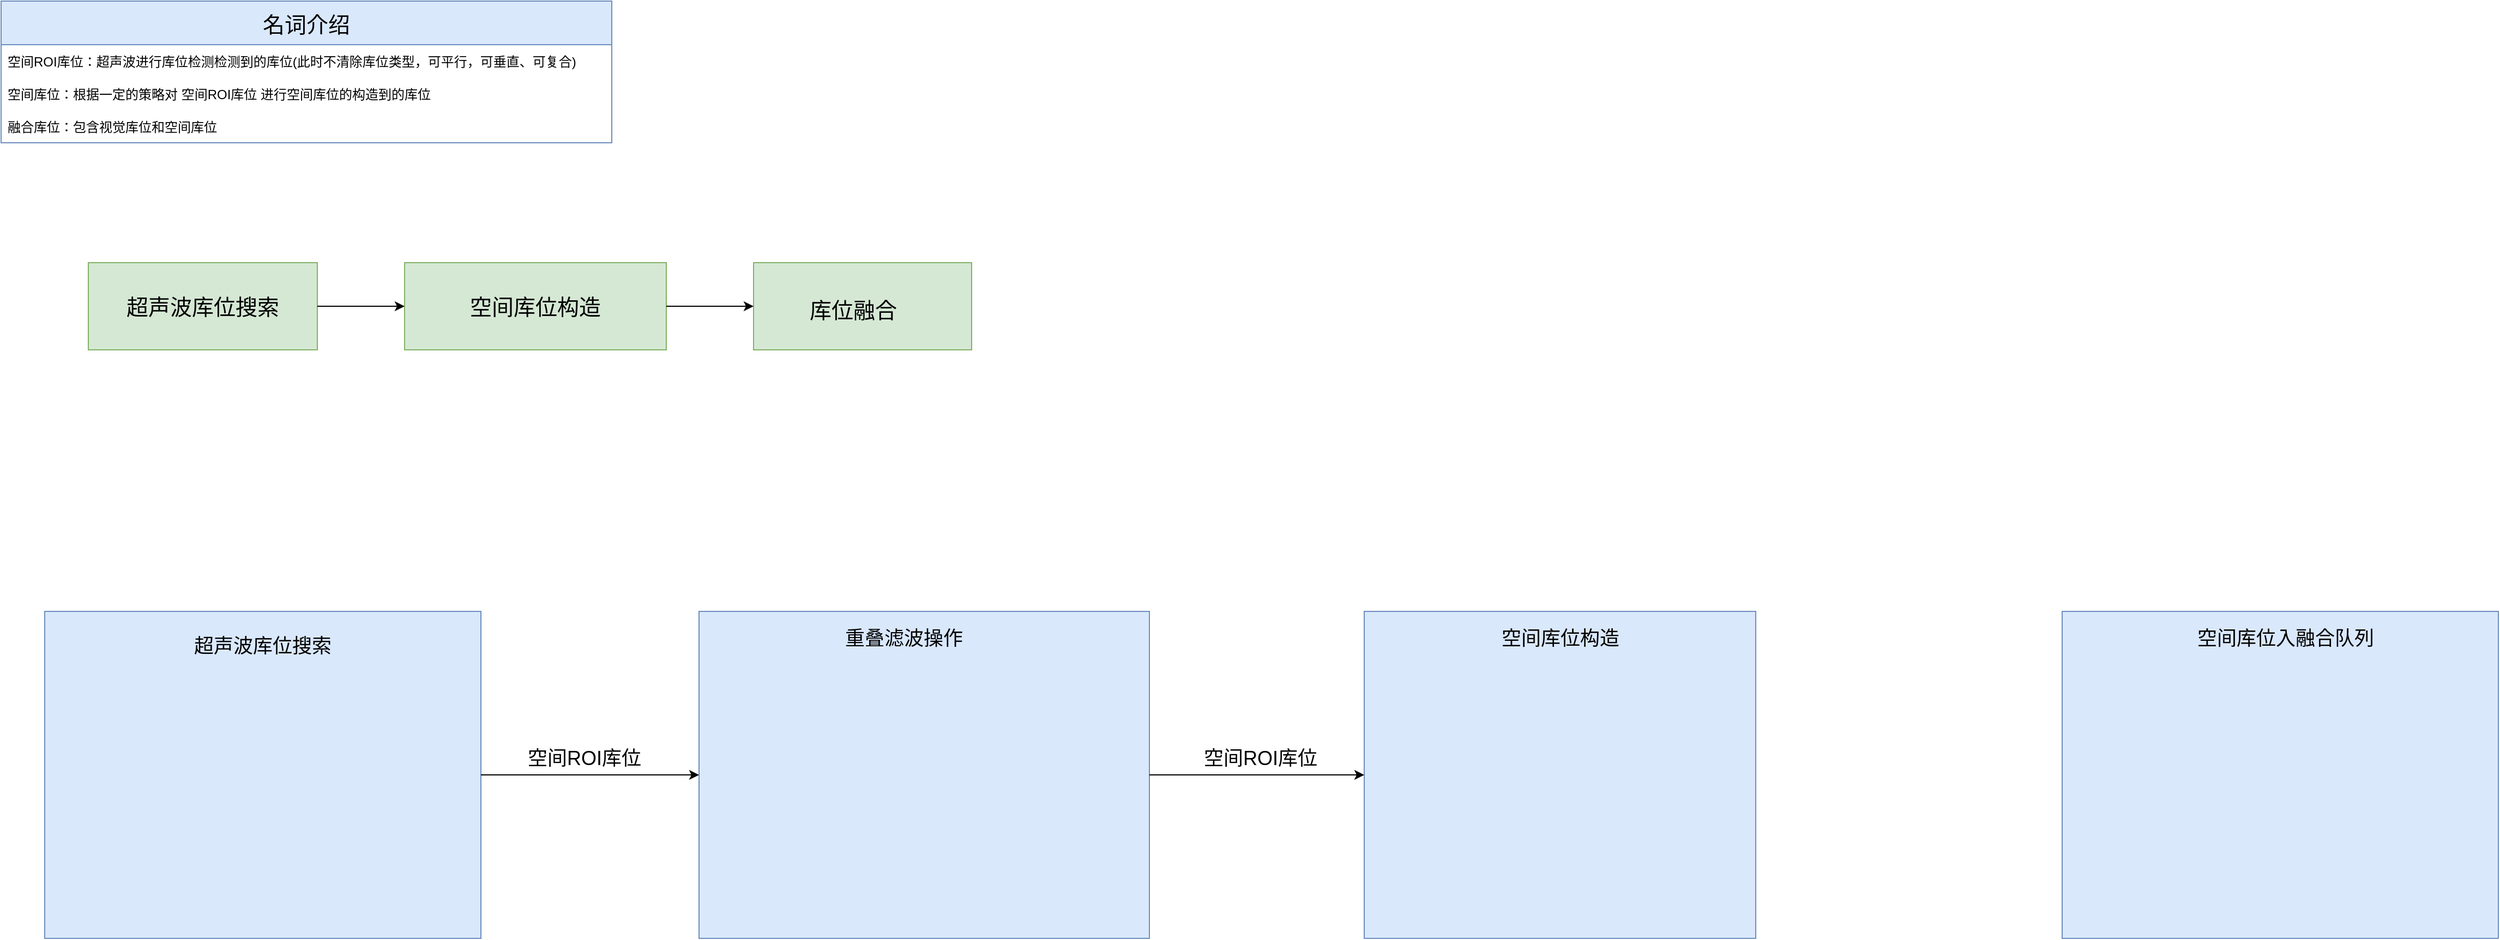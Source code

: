 <mxfile version="15.5.4" type="github">
  <diagram id="cVR37ZmWGLsnPl2WjFdK" name="第 1 页">
    <mxGraphModel dx="2595" dy="1340" grid="1" gridSize="10" guides="1" tooltips="1" connect="1" arrows="1" fold="1" page="1" pageScale="1" pageWidth="827" pageHeight="1169" math="0" shadow="0">
      <root>
        <mxCell id="0" />
        <mxCell id="1" parent="0" />
        <mxCell id="-53x6ZhHskoMFxqWoibM-1" value="名词介绍" style="swimlane;fontStyle=0;childLayout=stackLayout;horizontal=1;startSize=40;horizontalStack=0;resizeParent=1;resizeParentMax=0;resizeLast=0;collapsible=1;marginBottom=0;fillColor=#dae8fc;strokeColor=#6c8ebf;fontSize=20;" parent="1" vertex="1">
          <mxGeometry x="70" y="40" width="560" height="130" as="geometry" />
        </mxCell>
        <mxCell id="-53x6ZhHskoMFxqWoibM-2" value="空间ROI库位：超声波进行库位检测检测到的库位(此时不清除库位类型，可平行，可垂直、可复合)" style="text;strokeColor=none;fillColor=none;align=left;verticalAlign=middle;spacingLeft=4;spacingRight=4;overflow=hidden;points=[[0,0.5],[1,0.5]];portConstraint=eastwest;rotatable=0;fontStyle=0" parent="-53x6ZhHskoMFxqWoibM-1" vertex="1">
          <mxGeometry y="40" width="560" height="30" as="geometry" />
        </mxCell>
        <mxCell id="-53x6ZhHskoMFxqWoibM-5" value="空间库位：根据一定的策略对 空间ROI库位 进行空间库位的构造到的库位" style="text;strokeColor=none;fillColor=none;align=left;verticalAlign=middle;spacingLeft=4;spacingRight=4;overflow=hidden;points=[[0,0.5],[1,0.5]];portConstraint=eastwest;rotatable=0;fontStyle=0" parent="-53x6ZhHskoMFxqWoibM-1" vertex="1">
          <mxGeometry y="70" width="560" height="30" as="geometry" />
        </mxCell>
        <mxCell id="-53x6ZhHskoMFxqWoibM-4" value="融合库位：包含视觉库位和空间库位" style="text;strokeColor=none;fillColor=none;align=left;verticalAlign=middle;spacingLeft=4;spacingRight=4;overflow=hidden;points=[[0,0.5],[1,0.5]];portConstraint=eastwest;rotatable=0;" parent="-53x6ZhHskoMFxqWoibM-1" vertex="1">
          <mxGeometry y="100" width="560" height="30" as="geometry" />
        </mxCell>
        <mxCell id="-53x6ZhHskoMFxqWoibM-6" value="" style="rounded=0;whiteSpace=wrap;html=1;fontSize=20;fillColor=#d5e8d4;strokeColor=#82b366;" parent="1" vertex="1">
          <mxGeometry x="150" y="280" width="210" height="80" as="geometry" />
        </mxCell>
        <mxCell id="-53x6ZhHskoMFxqWoibM-9" value="" style="rounded=0;whiteSpace=wrap;html=1;fontSize=20;fillColor=#d5e8d4;strokeColor=#82b366;" parent="1" vertex="1">
          <mxGeometry x="440" y="280" width="240" height="80" as="geometry" />
        </mxCell>
        <mxCell id="-53x6ZhHskoMFxqWoibM-11" value="空间库位构造" style="text;html=1;strokeColor=none;fillColor=none;align=center;verticalAlign=middle;whiteSpace=wrap;rounded=0;fontSize=20;fontColor=#000000;" parent="1" vertex="1">
          <mxGeometry x="470" y="305" width="180" height="30" as="geometry" />
        </mxCell>
        <mxCell id="-53x6ZhHskoMFxqWoibM-13" value="超声波库位搜索" style="text;html=1;strokeColor=none;fillColor=none;align=center;verticalAlign=middle;whiteSpace=wrap;rounded=0;fontSize=20;fontColor=#000000;" parent="1" vertex="1">
          <mxGeometry x="160" y="305" width="190" height="30" as="geometry" />
        </mxCell>
        <mxCell id="-53x6ZhHskoMFxqWoibM-14" value="" style="rounded=0;whiteSpace=wrap;html=1;fontSize=20;fillColor=#d5e8d4;strokeColor=#82b366;" parent="1" vertex="1">
          <mxGeometry x="760" y="280" width="200" height="80" as="geometry" />
        </mxCell>
        <mxCell id="-53x6ZhHskoMFxqWoibM-15" value="库位融合" style="text;html=1;strokeColor=none;fillColor=none;align=center;verticalAlign=middle;whiteSpace=wrap;rounded=0;fontSize=20;fontColor=#000000;" parent="1" vertex="1">
          <mxGeometry x="810" y="310" width="83" height="25" as="geometry" />
        </mxCell>
        <mxCell id="-53x6ZhHskoMFxqWoibM-16" value="" style="endArrow=classic;html=1;rounded=0;fontSize=20;fontColor=#000000;exitX=1;exitY=0.5;exitDx=0;exitDy=0;entryX=0;entryY=0.5;entryDx=0;entryDy=0;" parent="1" source="-53x6ZhHskoMFxqWoibM-6" target="-53x6ZhHskoMFxqWoibM-9" edge="1">
          <mxGeometry width="50" height="50" relative="1" as="geometry">
            <mxPoint x="400" y="480" as="sourcePoint" />
            <mxPoint x="630" y="330" as="targetPoint" />
          </mxGeometry>
        </mxCell>
        <mxCell id="-53x6ZhHskoMFxqWoibM-17" value="" style="endArrow=classic;html=1;rounded=0;fontSize=20;fontColor=#000000;exitX=1;exitY=0.5;exitDx=0;exitDy=0;" parent="1" source="-53x6ZhHskoMFxqWoibM-9" target="-53x6ZhHskoMFxqWoibM-14" edge="1">
          <mxGeometry width="50" height="50" relative="1" as="geometry">
            <mxPoint x="750" y="490" as="sourcePoint" />
            <mxPoint x="800" y="440" as="targetPoint" />
          </mxGeometry>
        </mxCell>
        <mxCell id="vag5pzR2IlvkHYRFwE1v-5" value="" style="group" vertex="1" connectable="0" parent="1">
          <mxGeometry x="710" y="600" width="413" height="300" as="geometry" />
        </mxCell>
        <mxCell id="vag5pzR2IlvkHYRFwE1v-3" value="" style="rounded=0;whiteSpace=wrap;html=1;fontSize=18;fillColor=#dae8fc;strokeColor=#6c8ebf;" vertex="1" parent="vag5pzR2IlvkHYRFwE1v-5">
          <mxGeometry width="413" height="300" as="geometry" />
        </mxCell>
        <mxCell id="vag5pzR2IlvkHYRFwE1v-4" value="重叠滤波操作" style="text;html=1;strokeColor=none;fillColor=none;align=center;verticalAlign=middle;whiteSpace=wrap;rounded=0;fontSize=18;" vertex="1" parent="vag5pzR2IlvkHYRFwE1v-5">
          <mxGeometry x="93" y="10" width="190" height="30" as="geometry" />
        </mxCell>
        <mxCell id="vag5pzR2IlvkHYRFwE1v-6" value="" style="group" vertex="1" connectable="0" parent="1">
          <mxGeometry x="110" y="600" width="400" height="300" as="geometry" />
        </mxCell>
        <mxCell id="vag5pzR2IlvkHYRFwE1v-1" value="" style="rounded=0;whiteSpace=wrap;html=1;fillColor=#dae8fc;strokeColor=#6c8ebf;" vertex="1" parent="vag5pzR2IlvkHYRFwE1v-6">
          <mxGeometry width="400" height="300" as="geometry" />
        </mxCell>
        <mxCell id="vag5pzR2IlvkHYRFwE1v-2" value="&lt;font style=&quot;font-size: 18px&quot;&gt;超声波库位搜索&lt;/font&gt;" style="text;html=1;strokeColor=none;fillColor=none;align=center;verticalAlign=middle;whiteSpace=wrap;rounded=0;" vertex="1" parent="vag5pzR2IlvkHYRFwE1v-6">
          <mxGeometry x="110" y="16.071" width="180" height="32.143" as="geometry" />
        </mxCell>
        <mxCell id="vag5pzR2IlvkHYRFwE1v-9" value="" style="group" vertex="1" connectable="0" parent="1">
          <mxGeometry x="1320" y="600" width="359" height="300" as="geometry" />
        </mxCell>
        <mxCell id="vag5pzR2IlvkHYRFwE1v-7" value="" style="rounded=0;whiteSpace=wrap;html=1;fontSize=18;fillColor=#dae8fc;strokeColor=#6c8ebf;" vertex="1" parent="vag5pzR2IlvkHYRFwE1v-9">
          <mxGeometry width="359" height="300" as="geometry" />
        </mxCell>
        <mxCell id="vag5pzR2IlvkHYRFwE1v-8" value="空间库位构造" style="text;html=1;strokeColor=none;fillColor=none;align=center;verticalAlign=middle;whiteSpace=wrap;rounded=0;fontSize=18;" vertex="1" parent="vag5pzR2IlvkHYRFwE1v-9">
          <mxGeometry x="89.5" y="10" width="180" height="30" as="geometry" />
        </mxCell>
        <mxCell id="vag5pzR2IlvkHYRFwE1v-18" value="" style="group" vertex="1" connectable="0" parent="1">
          <mxGeometry x="550" y="720" width="110" height="30" as="geometry" />
        </mxCell>
        <mxCell id="vag5pzR2IlvkHYRFwE1v-15" value="" style="endArrow=classic;html=1;rounded=0;fontSize=18;exitX=1;exitY=0.5;exitDx=0;exitDy=0;entryX=0;entryY=0.5;entryDx=0;entryDy=0;" edge="1" parent="vag5pzR2IlvkHYRFwE1v-18" source="vag5pzR2IlvkHYRFwE1v-1" target="vag5pzR2IlvkHYRFwE1v-3">
          <mxGeometry width="50" height="50" relative="1" as="geometry">
            <mxPoint x="110" y="320" as="sourcePoint" />
            <mxPoint x="160" y="270" as="targetPoint" />
          </mxGeometry>
        </mxCell>
        <mxCell id="vag5pzR2IlvkHYRFwE1v-16" value="空间ROI库位" style="text;html=1;strokeColor=none;fillColor=none;align=center;verticalAlign=middle;whiteSpace=wrap;rounded=0;fontSize=18;" vertex="1" parent="vag5pzR2IlvkHYRFwE1v-18">
          <mxGeometry width="110" height="30" as="geometry" />
        </mxCell>
        <mxCell id="vag5pzR2IlvkHYRFwE1v-22" value="" style="endArrow=classic;html=1;rounded=0;fontSize=18;exitX=1;exitY=0.5;exitDx=0;exitDy=0;entryX=0;entryY=0.5;entryDx=0;entryDy=0;" edge="1" parent="1" source="vag5pzR2IlvkHYRFwE1v-3" target="vag5pzR2IlvkHYRFwE1v-7">
          <mxGeometry width="50" height="50" relative="1" as="geometry">
            <mxPoint x="1020" y="1100" as="sourcePoint" />
            <mxPoint x="1070" y="1050" as="targetPoint" />
          </mxGeometry>
        </mxCell>
        <mxCell id="vag5pzR2IlvkHYRFwE1v-23" value="空间ROI库位" style="text;html=1;strokeColor=none;fillColor=none;align=center;verticalAlign=middle;whiteSpace=wrap;rounded=0;fontSize=18;" vertex="1" parent="1">
          <mxGeometry x="1170" y="720" width="110" height="30" as="geometry" />
        </mxCell>
        <mxCell id="vag5pzR2IlvkHYRFwE1v-24" value="" style="group" vertex="1" connectable="0" parent="1">
          <mxGeometry x="1960" y="600" width="400" height="300" as="geometry" />
        </mxCell>
        <mxCell id="vag5pzR2IlvkHYRFwE1v-11" value="" style="rounded=0;whiteSpace=wrap;html=1;fontSize=18;fillColor=#dae8fc;strokeColor=#6c8ebf;" vertex="1" parent="vag5pzR2IlvkHYRFwE1v-24">
          <mxGeometry width="400" height="300" as="geometry" />
        </mxCell>
        <mxCell id="vag5pzR2IlvkHYRFwE1v-12" value="空间库位入融合队列" style="text;html=1;strokeColor=none;fillColor=none;align=center;verticalAlign=middle;whiteSpace=wrap;rounded=0;fontSize=18;" vertex="1" parent="vag5pzR2IlvkHYRFwE1v-24">
          <mxGeometry x="90" y="10" width="230" height="30" as="geometry" />
        </mxCell>
      </root>
    </mxGraphModel>
  </diagram>
</mxfile>
